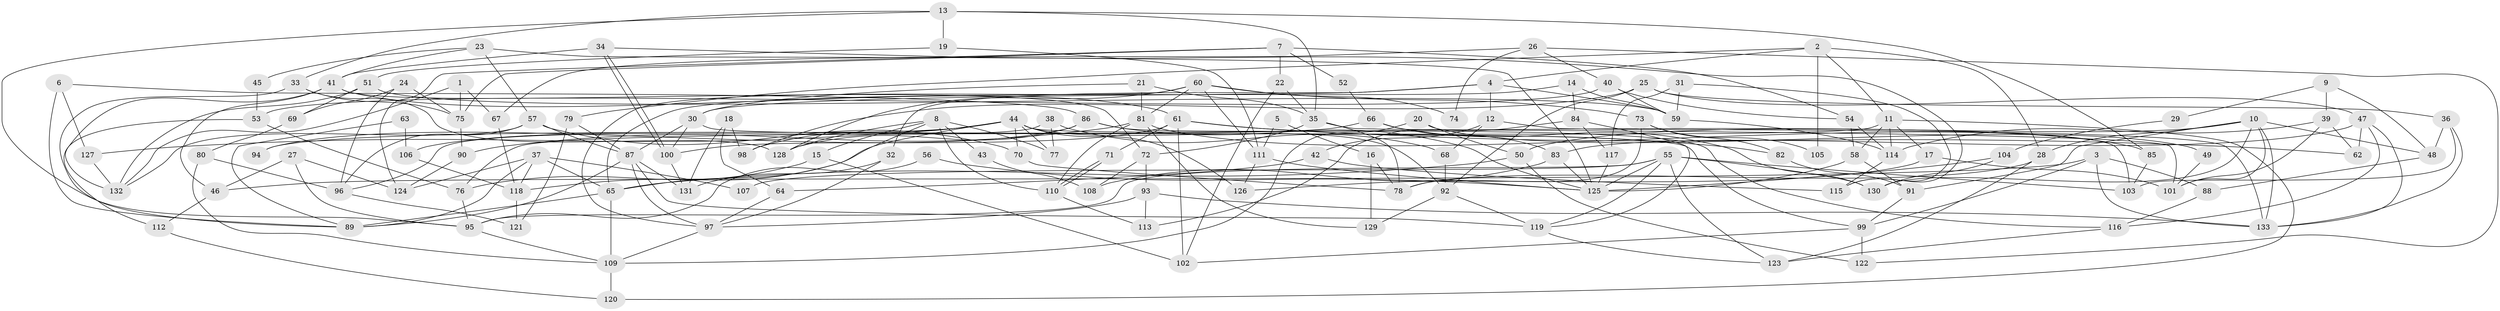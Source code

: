 // Generated by graph-tools (version 1.1) at 2025/50/03/09/25 03:50:04]
// undirected, 133 vertices, 266 edges
graph export_dot {
graph [start="1"]
  node [color=gray90,style=filled];
  1;
  2;
  3;
  4;
  5;
  6;
  7;
  8;
  9;
  10;
  11;
  12;
  13;
  14;
  15;
  16;
  17;
  18;
  19;
  20;
  21;
  22;
  23;
  24;
  25;
  26;
  27;
  28;
  29;
  30;
  31;
  32;
  33;
  34;
  35;
  36;
  37;
  38;
  39;
  40;
  41;
  42;
  43;
  44;
  45;
  46;
  47;
  48;
  49;
  50;
  51;
  52;
  53;
  54;
  55;
  56;
  57;
  58;
  59;
  60;
  61;
  62;
  63;
  64;
  65;
  66;
  67;
  68;
  69;
  70;
  71;
  72;
  73;
  74;
  75;
  76;
  77;
  78;
  79;
  80;
  81;
  82;
  83;
  84;
  85;
  86;
  87;
  88;
  89;
  90;
  91;
  92;
  93;
  94;
  95;
  96;
  97;
  98;
  99;
  100;
  101;
  102;
  103;
  104;
  105;
  106;
  107;
  108;
  109;
  110;
  111;
  112;
  113;
  114;
  115;
  116;
  117;
  118;
  119;
  120;
  121;
  122;
  123;
  124;
  125;
  126;
  127;
  128;
  129;
  130;
  131;
  132;
  133;
  1 -- 75;
  1 -- 132;
  1 -- 67;
  2 -- 28;
  2 -- 11;
  2 -- 4;
  2 -- 79;
  2 -- 105;
  3 -- 99;
  3 -- 88;
  3 -- 46;
  3 -- 133;
  4 -- 32;
  4 -- 12;
  4 -- 30;
  4 -- 59;
  5 -- 111;
  5 -- 16;
  6 -- 127;
  6 -- 89;
  6 -- 86;
  7 -- 75;
  7 -- 54;
  7 -- 22;
  7 -- 52;
  7 -- 124;
  8 -- 15;
  8 -- 65;
  8 -- 43;
  8 -- 77;
  8 -- 110;
  8 -- 128;
  9 -- 48;
  9 -- 39;
  9 -- 29;
  10 -- 133;
  10 -- 101;
  10 -- 28;
  10 -- 48;
  10 -- 50;
  10 -- 91;
  10 -- 130;
  11 -- 114;
  11 -- 58;
  11 -- 17;
  11 -- 76;
  11 -- 120;
  12 -- 133;
  12 -- 42;
  12 -- 68;
  13 -- 33;
  13 -- 95;
  13 -- 19;
  13 -- 35;
  13 -- 85;
  14 -- 65;
  14 -- 59;
  14 -- 84;
  15 -- 76;
  15 -- 102;
  16 -- 78;
  16 -- 129;
  17 -- 126;
  17 -- 101;
  18 -- 98;
  18 -- 131;
  18 -- 64;
  19 -- 111;
  19 -- 51;
  20 -- 109;
  20 -- 50;
  20 -- 49;
  21 -- 35;
  21 -- 30;
  21 -- 81;
  22 -- 35;
  22 -- 102;
  23 -- 57;
  23 -- 125;
  23 -- 41;
  23 -- 45;
  24 -- 75;
  24 -- 96;
  24 -- 69;
  25 -- 36;
  25 -- 47;
  25 -- 92;
  25 -- 98;
  26 -- 40;
  26 -- 67;
  26 -- 74;
  26 -- 122;
  27 -- 124;
  27 -- 46;
  27 -- 95;
  28 -- 123;
  28 -- 78;
  29 -- 104;
  30 -- 100;
  30 -- 87;
  30 -- 99;
  31 -- 117;
  31 -- 59;
  31 -- 115;
  32 -- 97;
  32 -- 131;
  33 -- 128;
  33 -- 89;
  33 -- 75;
  34 -- 41;
  34 -- 100;
  34 -- 100;
  34 -- 115;
  35 -- 78;
  35 -- 72;
  35 -- 101;
  36 -- 133;
  36 -- 103;
  36 -- 48;
  37 -- 89;
  37 -- 65;
  37 -- 107;
  37 -- 118;
  37 -- 124;
  38 -- 96;
  38 -- 68;
  38 -- 77;
  39 -- 101;
  39 -- 114;
  39 -- 62;
  40 -- 59;
  40 -- 54;
  40 -- 53;
  41 -- 72;
  41 -- 46;
  41 -- 61;
  41 -- 132;
  42 -- 115;
  42 -- 64;
  43 -- 108;
  44 -- 70;
  44 -- 77;
  44 -- 92;
  44 -- 98;
  44 -- 103;
  44 -- 106;
  44 -- 118;
  44 -- 126;
  44 -- 127;
  45 -- 53;
  46 -- 112;
  47 -- 116;
  47 -- 133;
  47 -- 62;
  47 -- 83;
  48 -- 88;
  49 -- 101;
  50 -- 122;
  50 -- 65;
  51 -- 69;
  51 -- 59;
  51 -- 132;
  52 -- 66;
  53 -- 76;
  53 -- 112;
  54 -- 114;
  54 -- 58;
  55 -- 103;
  55 -- 95;
  55 -- 107;
  55 -- 119;
  55 -- 123;
  55 -- 125;
  55 -- 130;
  56 -- 125;
  56 -- 95;
  57 -- 87;
  57 -- 132;
  57 -- 70;
  57 -- 96;
  58 -- 91;
  58 -- 125;
  59 -- 114;
  60 -- 81;
  60 -- 97;
  60 -- 73;
  60 -- 74;
  60 -- 111;
  60 -- 128;
  61 -- 62;
  61 -- 71;
  61 -- 82;
  61 -- 100;
  61 -- 102;
  63 -- 106;
  63 -- 89;
  64 -- 97;
  65 -- 109;
  65 -- 89;
  66 -- 83;
  66 -- 130;
  66 -- 94;
  67 -- 118;
  68 -- 92;
  69 -- 80;
  70 -- 78;
  71 -- 110;
  71 -- 110;
  72 -- 93;
  72 -- 108;
  73 -- 82;
  73 -- 78;
  73 -- 105;
  75 -- 90;
  76 -- 95;
  79 -- 87;
  79 -- 121;
  80 -- 96;
  80 -- 109;
  81 -- 110;
  81 -- 85;
  81 -- 90;
  81 -- 129;
  82 -- 91;
  83 -- 125;
  83 -- 108;
  84 -- 119;
  84 -- 113;
  84 -- 117;
  85 -- 103;
  86 -- 128;
  86 -- 94;
  86 -- 116;
  86 -- 125;
  87 -- 119;
  87 -- 89;
  87 -- 97;
  87 -- 131;
  88 -- 116;
  90 -- 124;
  91 -- 99;
  92 -- 119;
  92 -- 129;
  93 -- 97;
  93 -- 113;
  93 -- 133;
  95 -- 109;
  96 -- 121;
  97 -- 109;
  99 -- 102;
  99 -- 122;
  100 -- 131;
  104 -- 125;
  104 -- 130;
  106 -- 118;
  109 -- 120;
  110 -- 113;
  111 -- 125;
  111 -- 126;
  112 -- 120;
  114 -- 115;
  116 -- 123;
  117 -- 125;
  118 -- 121;
  119 -- 123;
  127 -- 132;
}
